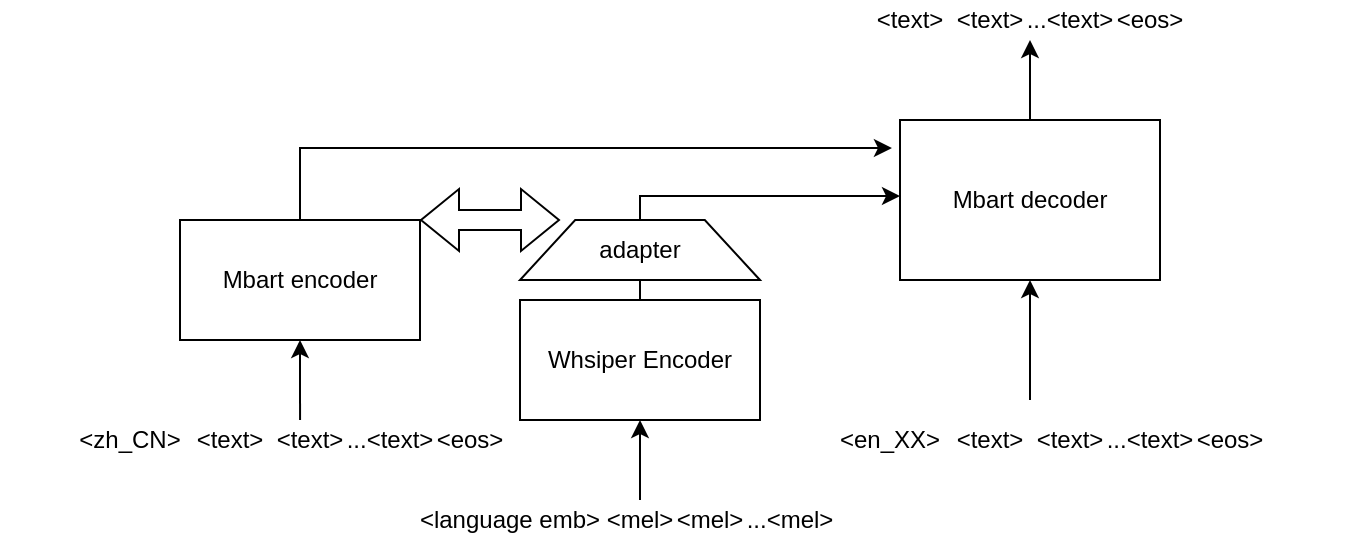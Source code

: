 <mxfile version="20.7.4" type="github">
  <diagram id="LzPSjrBE9QoCUfWx3sxA" name="第 1 页">
    <mxGraphModel dx="1303" dy="721" grid="1" gridSize="10" guides="1" tooltips="1" connect="1" arrows="1" fold="1" page="1" pageScale="1" pageWidth="827" pageHeight="1169" math="0" shadow="0">
      <root>
        <mxCell id="0" />
        <mxCell id="1" parent="0" />
        <mxCell id="XcR_hyQz9Lz4EqXfj8F2-1" value="Whsiper Encoder" style="rounded=0;whiteSpace=wrap;html=1;" parent="1" vertex="1">
          <mxGeometry x="350" y="380" width="120" height="60" as="geometry" />
        </mxCell>
        <mxCell id="XcR_hyQz9Lz4EqXfj8F2-2" value="Mbart decoder" style="rounded=0;whiteSpace=wrap;html=1;" parent="1" vertex="1">
          <mxGeometry x="540" y="290" width="130" height="80" as="geometry" />
        </mxCell>
        <mxCell id="XcR_hyQz9Lz4EqXfj8F2-3" value="" style="endArrow=classic;html=1;rounded=0;exitX=0.5;exitY=0;exitDx=0;exitDy=0;" parent="1" source="XcR_hyQz9Lz4EqXfj8F2-1" edge="1">
          <mxGeometry width="50" height="50" relative="1" as="geometry">
            <mxPoint x="440" y="360" as="sourcePoint" />
            <mxPoint x="540" y="328" as="targetPoint" />
            <Array as="points">
              <mxPoint x="410" y="328" />
            </Array>
          </mxGeometry>
        </mxCell>
        <mxCell id="XcR_hyQz9Lz4EqXfj8F2-4" value="&amp;lt;language emb&amp;gt;" style="text;strokeColor=none;align=center;fillColor=none;html=1;verticalAlign=middle;whiteSpace=wrap;rounded=0;" parent="1" vertex="1">
          <mxGeometry x="280" y="480" width="130" height="20" as="geometry" />
        </mxCell>
        <mxCell id="XcR_hyQz9Lz4EqXfj8F2-5" value="&amp;lt;mel&amp;gt;" style="text;strokeColor=none;align=center;fillColor=none;html=1;verticalAlign=middle;whiteSpace=wrap;rounded=0;" parent="1" vertex="1">
          <mxGeometry x="345" y="480" width="130" height="20" as="geometry" />
        </mxCell>
        <mxCell id="XcR_hyQz9Lz4EqXfj8F2-6" value="&amp;lt;mel&amp;gt;" style="text;strokeColor=none;align=center;fillColor=none;html=1;verticalAlign=middle;whiteSpace=wrap;rounded=0;" parent="1" vertex="1">
          <mxGeometry x="380" y="480" width="130" height="20" as="geometry" />
        </mxCell>
        <mxCell id="XcR_hyQz9Lz4EqXfj8F2-7" value="...&amp;lt;mel&amp;gt;" style="text;strokeColor=none;align=center;fillColor=none;html=1;verticalAlign=middle;whiteSpace=wrap;rounded=0;" parent="1" vertex="1">
          <mxGeometry x="420" y="480" width="130" height="20" as="geometry" />
        </mxCell>
        <mxCell id="XcR_hyQz9Lz4EqXfj8F2-8" value="" style="endArrow=classic;html=1;rounded=0;entryX=0.5;entryY=1;entryDx=0;entryDy=0;" parent="1" target="XcR_hyQz9Lz4EqXfj8F2-1" edge="1">
          <mxGeometry width="50" height="50" relative="1" as="geometry">
            <mxPoint x="410" y="480" as="sourcePoint" />
            <mxPoint x="770" y="390" as="targetPoint" />
          </mxGeometry>
        </mxCell>
        <mxCell id="XcR_hyQz9Lz4EqXfj8F2-12" value="&amp;lt;en_XX&amp;gt;" style="text;strokeColor=none;align=center;fillColor=none;html=1;verticalAlign=middle;whiteSpace=wrap;rounded=0;" parent="1" vertex="1">
          <mxGeometry x="470" y="440" width="130" height="20" as="geometry" />
        </mxCell>
        <mxCell id="XcR_hyQz9Lz4EqXfj8F2-13" value="&amp;lt;text&amp;gt;" style="text;strokeColor=none;align=center;fillColor=none;html=1;verticalAlign=middle;whiteSpace=wrap;rounded=0;" parent="1" vertex="1">
          <mxGeometry x="520" y="440" width="130" height="20" as="geometry" />
        </mxCell>
        <mxCell id="XcR_hyQz9Lz4EqXfj8F2-14" value="&amp;lt;text&amp;gt;" style="text;strokeColor=none;align=center;fillColor=none;html=1;verticalAlign=middle;whiteSpace=wrap;rounded=0;" parent="1" vertex="1">
          <mxGeometry x="560" y="440" width="130" height="20" as="geometry" />
        </mxCell>
        <mxCell id="XcR_hyQz9Lz4EqXfj8F2-15" value="...&amp;lt;text&amp;gt;" style="text;strokeColor=none;align=center;fillColor=none;html=1;verticalAlign=middle;whiteSpace=wrap;rounded=0;" parent="1" vertex="1">
          <mxGeometry x="600" y="440" width="130" height="20" as="geometry" />
        </mxCell>
        <mxCell id="XcR_hyQz9Lz4EqXfj8F2-16" value="&amp;lt;eos&amp;gt;" style="text;strokeColor=none;align=center;fillColor=none;html=1;verticalAlign=middle;whiteSpace=wrap;rounded=0;" parent="1" vertex="1">
          <mxGeometry x="640" y="440" width="130" height="20" as="geometry" />
        </mxCell>
        <mxCell id="XcR_hyQz9Lz4EqXfj8F2-17" value="" style="endArrow=classic;html=1;rounded=0;entryX=0.5;entryY=1;entryDx=0;entryDy=0;" parent="1" target="XcR_hyQz9Lz4EqXfj8F2-2" edge="1">
          <mxGeometry width="50" height="50" relative="1" as="geometry">
            <mxPoint x="605" y="430" as="sourcePoint" />
            <mxPoint x="770" y="390" as="targetPoint" />
          </mxGeometry>
        </mxCell>
        <mxCell id="XcR_hyQz9Lz4EqXfj8F2-18" value="" style="endArrow=classic;html=1;rounded=0;exitX=0.5;exitY=0;exitDx=0;exitDy=0;" parent="1" source="XcR_hyQz9Lz4EqXfj8F2-2" edge="1">
          <mxGeometry width="50" height="50" relative="1" as="geometry">
            <mxPoint x="720" y="440" as="sourcePoint" />
            <mxPoint x="605" y="250" as="targetPoint" />
          </mxGeometry>
        </mxCell>
        <mxCell id="XcR_hyQz9Lz4EqXfj8F2-20" value="&amp;lt;text&amp;gt;" style="text;strokeColor=none;align=center;fillColor=none;html=1;verticalAlign=middle;whiteSpace=wrap;rounded=0;" parent="1" vertex="1">
          <mxGeometry x="480" y="230" width="130" height="20" as="geometry" />
        </mxCell>
        <mxCell id="XcR_hyQz9Lz4EqXfj8F2-21" value="&amp;lt;text&amp;gt;" style="text;strokeColor=none;align=center;fillColor=none;html=1;verticalAlign=middle;whiteSpace=wrap;rounded=0;" parent="1" vertex="1">
          <mxGeometry x="520" y="230" width="130" height="20" as="geometry" />
        </mxCell>
        <mxCell id="XcR_hyQz9Lz4EqXfj8F2-22" value="...&amp;lt;text&amp;gt;" style="text;strokeColor=none;align=center;fillColor=none;html=1;verticalAlign=middle;whiteSpace=wrap;rounded=0;" parent="1" vertex="1">
          <mxGeometry x="560" y="230" width="130" height="20" as="geometry" />
        </mxCell>
        <mxCell id="XcR_hyQz9Lz4EqXfj8F2-23" value="&amp;lt;eos&amp;gt;" style="text;strokeColor=none;align=center;fillColor=none;html=1;verticalAlign=middle;whiteSpace=wrap;rounded=0;" parent="1" vertex="1">
          <mxGeometry x="600" y="230" width="130" height="20" as="geometry" />
        </mxCell>
        <mxCell id="0G6d_ehzXhg5Y8yu2oGZ-1" value="" style="verticalLabelPosition=middle;verticalAlign=middle;html=1;shape=trapezoid;perimeter=trapezoidPerimeter;whiteSpace=wrap;size=0.23;arcSize=10;flipV=1;labelPosition=center;align=center;rotation=-180;" vertex="1" parent="1">
          <mxGeometry x="350" y="340" width="120" height="30" as="geometry" />
        </mxCell>
        <mxCell id="0G6d_ehzXhg5Y8yu2oGZ-2" value="adapter" style="text;strokeColor=none;align=center;fillColor=none;html=1;verticalAlign=middle;whiteSpace=wrap;rounded=0;" vertex="1" parent="1">
          <mxGeometry x="380" y="340" width="60" height="30" as="geometry" />
        </mxCell>
        <mxCell id="0G6d_ehzXhg5Y8yu2oGZ-4" value="Mbart encoder" style="rounded=0;whiteSpace=wrap;html=1;" vertex="1" parent="1">
          <mxGeometry x="180" y="340" width="120" height="60" as="geometry" />
        </mxCell>
        <mxCell id="0G6d_ehzXhg5Y8yu2oGZ-9" value="&amp;lt;zh_CN&amp;gt;" style="text;strokeColor=none;align=center;fillColor=none;html=1;verticalAlign=middle;whiteSpace=wrap;rounded=0;" vertex="1" parent="1">
          <mxGeometry x="90" y="440" width="130" height="20" as="geometry" />
        </mxCell>
        <mxCell id="0G6d_ehzXhg5Y8yu2oGZ-10" value="&amp;lt;text&amp;gt;" style="text;strokeColor=none;align=center;fillColor=none;html=1;verticalAlign=middle;whiteSpace=wrap;rounded=0;" vertex="1" parent="1">
          <mxGeometry x="140" y="440" width="130" height="20" as="geometry" />
        </mxCell>
        <mxCell id="0G6d_ehzXhg5Y8yu2oGZ-11" value="&amp;lt;text&amp;gt;" style="text;strokeColor=none;align=center;fillColor=none;html=1;verticalAlign=middle;whiteSpace=wrap;rounded=0;" vertex="1" parent="1">
          <mxGeometry x="180" y="440" width="130" height="20" as="geometry" />
        </mxCell>
        <mxCell id="0G6d_ehzXhg5Y8yu2oGZ-12" value="...&amp;lt;text&amp;gt;" style="text;strokeColor=none;align=center;fillColor=none;html=1;verticalAlign=middle;whiteSpace=wrap;rounded=0;" vertex="1" parent="1">
          <mxGeometry x="220" y="440" width="130" height="20" as="geometry" />
        </mxCell>
        <mxCell id="0G6d_ehzXhg5Y8yu2oGZ-13" value="&amp;lt;eos&amp;gt;" style="text;strokeColor=none;align=center;fillColor=none;html=1;verticalAlign=middle;whiteSpace=wrap;rounded=0;" vertex="1" parent="1">
          <mxGeometry x="260" y="440" width="130" height="20" as="geometry" />
        </mxCell>
        <mxCell id="0G6d_ehzXhg5Y8yu2oGZ-14" value="" style="endArrow=classic;html=1;rounded=0;exitX=0.154;exitY=0;exitDx=0;exitDy=0;exitPerimeter=0;entryX=0.5;entryY=1;entryDx=0;entryDy=0;" edge="1" parent="1" source="0G6d_ehzXhg5Y8yu2oGZ-12" target="0G6d_ehzXhg5Y8yu2oGZ-4">
          <mxGeometry width="50" height="50" relative="1" as="geometry">
            <mxPoint x="390" y="400" as="sourcePoint" />
            <mxPoint x="440" y="350" as="targetPoint" />
          </mxGeometry>
        </mxCell>
        <mxCell id="0G6d_ehzXhg5Y8yu2oGZ-15" value="" style="endArrow=classic;html=1;rounded=0;exitX=0.5;exitY=0;exitDx=0;exitDy=0;entryX=-0.031;entryY=0.175;entryDx=0;entryDy=0;entryPerimeter=0;" edge="1" parent="1" source="0G6d_ehzXhg5Y8yu2oGZ-4" target="XcR_hyQz9Lz4EqXfj8F2-2">
          <mxGeometry width="50" height="50" relative="1" as="geometry">
            <mxPoint x="390" y="400" as="sourcePoint" />
            <mxPoint x="440" y="350" as="targetPoint" />
            <Array as="points">
              <mxPoint x="240" y="304" />
            </Array>
          </mxGeometry>
        </mxCell>
        <mxCell id="0G6d_ehzXhg5Y8yu2oGZ-16" value="" style="shape=flexArrow;endArrow=classic;startArrow=classic;html=1;rounded=0;exitX=1;exitY=0;exitDx=0;exitDy=0;" edge="1" parent="1" source="0G6d_ehzXhg5Y8yu2oGZ-4">
          <mxGeometry width="100" height="100" relative="1" as="geometry">
            <mxPoint x="360" y="420" as="sourcePoint" />
            <mxPoint x="370" y="340" as="targetPoint" />
          </mxGeometry>
        </mxCell>
      </root>
    </mxGraphModel>
  </diagram>
</mxfile>
